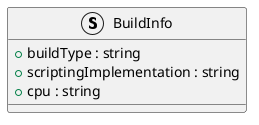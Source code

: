 @startuml
struct BuildInfo {
    + buildType : string
    + scriptingImplementation : string
    + cpu : string
}
@enduml
